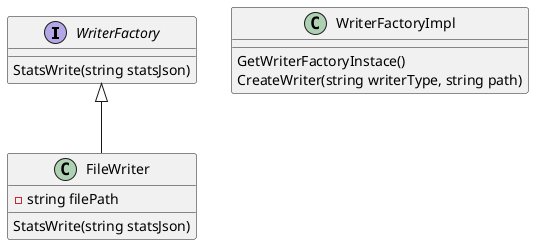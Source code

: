 @startuml

interface WriterFactory {
    StatsWrite(string statsJson)
}
class WriterFactoryImpl {
GetWriterFactoryInstace()
    CreateWriter(string writerType, string path)
}
class FileWriter {
    - string filePath
    StatsWrite(string statsJson)
}

WriterFactory <|-- FileWriter

@enduml